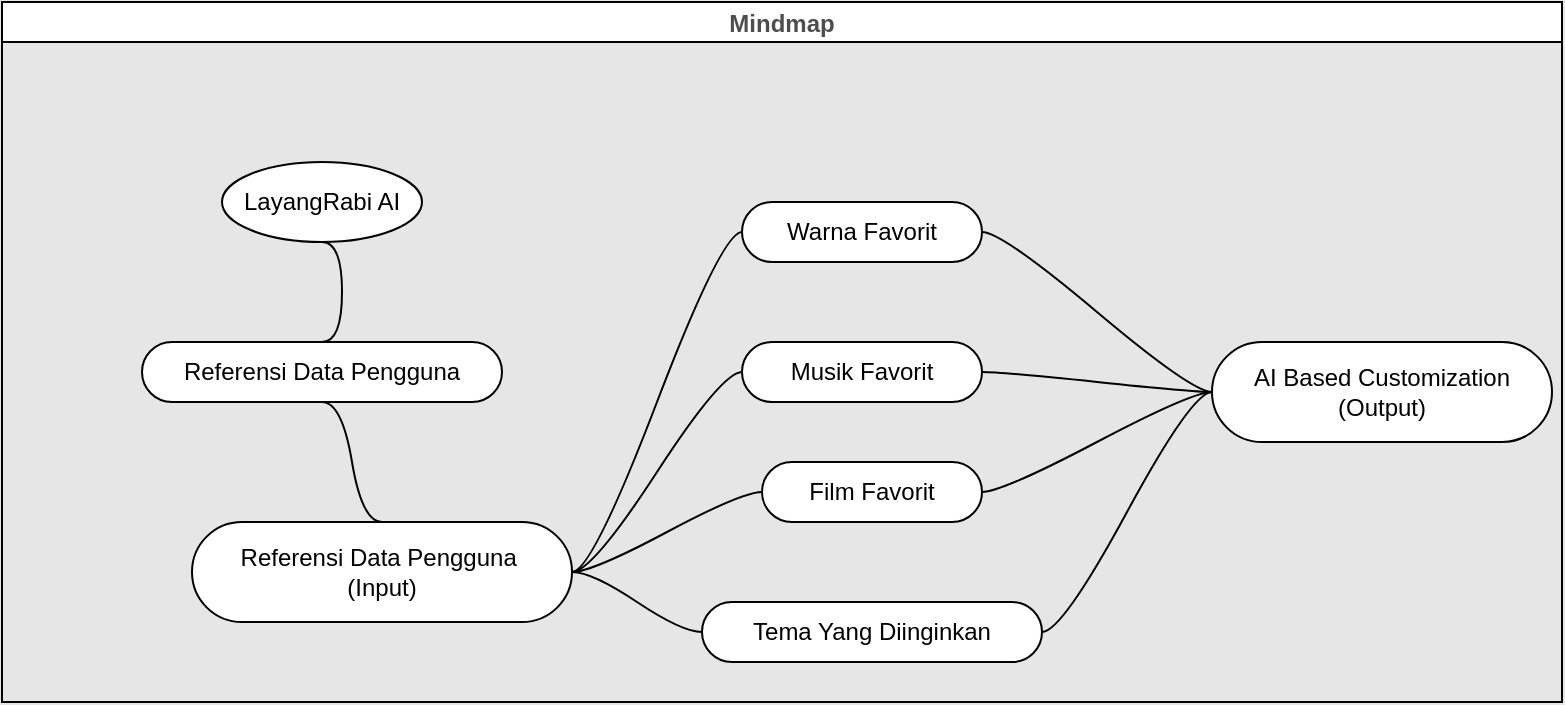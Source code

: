 <mxfile version="22.1.5" type="github">
  <diagram name="Page-1" id="UQfQh1v6JwxMXf1f5g66">
    <mxGraphModel dx="1560" dy="1549" grid="1" gridSize="10" guides="1" tooltips="1" connect="1" arrows="1" fold="1" page="1" pageScale="1" pageWidth="827" pageHeight="1169" background="#E6E6E6" math="0" shadow="0">
      <root>
        <mxCell id="0" />
        <mxCell id="1" parent="0" />
        <mxCell id="a6ZQAV9WoeV4s8uq9TPd-3" value="Mindmap" style="swimlane;startSize=20;horizontal=1;containerType=tree;fontColor=#4D4D4D;" parent="1" vertex="1">
          <mxGeometry x="-110" y="-50" width="780" height="350" as="geometry" />
        </mxCell>
        <mxCell id="a6ZQAV9WoeV4s8uq9TPd-24" style="edgeStyle=entityRelationEdgeStyle;rounded=0;orthogonalLoop=1;jettySize=auto;html=1;startArrow=none;endArrow=none;segment=10;curved=1;sourcePerimeterSpacing=0;targetPerimeterSpacing=0;exitX=0.5;exitY=0;exitDx=0;exitDy=0;entryX=0.5;entryY=1;entryDx=0;entryDy=0;" parent="a6ZQAV9WoeV4s8uq9TPd-3" source="a6ZQAV9WoeV4s8uq9TPd-16" target="a6ZQAV9WoeV4s8uq9TPd-8" edge="1">
          <mxGeometry relative="1" as="geometry">
            <mxPoint x="90" y="240" as="sourcePoint" />
            <mxPoint x="150" y="140" as="targetPoint" />
            <Array as="points">
              <mxPoint x="100" y="200" />
              <mxPoint x="70" y="190" />
              <mxPoint x="170" y="180" />
            </Array>
          </mxGeometry>
        </mxCell>
        <mxCell id="a6ZQAV9WoeV4s8uq9TPd-16" value="Referensi Data Pengguna" style="whiteSpace=wrap;html=1;rounded=1;arcSize=50;align=center;verticalAlign=middle;strokeWidth=1;autosize=1;spacing=4;treeFolding=1;treeMoving=1;newEdgeStyle={&quot;edgeStyle&quot;:&quot;entityRelationEdgeStyle&quot;,&quot;startArrow&quot;:&quot;none&quot;,&quot;endArrow&quot;:&quot;none&quot;,&quot;segment&quot;:10,&quot;curved&quot;:1,&quot;sourcePerimeterSpacing&quot;:0,&quot;targetPerimeterSpacing&quot;:0};" parent="a6ZQAV9WoeV4s8uq9TPd-3" vertex="1">
          <mxGeometry x="70" y="170" width="180" height="30" as="geometry" />
        </mxCell>
        <mxCell id="a6ZQAV9WoeV4s8uq9TPd-14" value="Musik Favorit" style="whiteSpace=wrap;html=1;rounded=1;arcSize=50;align=center;verticalAlign=middle;strokeWidth=1;autosize=1;spacing=4;treeFolding=1;treeMoving=1;newEdgeStyle={&quot;edgeStyle&quot;:&quot;entityRelationEdgeStyle&quot;,&quot;startArrow&quot;:&quot;none&quot;,&quot;endArrow&quot;:&quot;none&quot;,&quot;segment&quot;:10,&quot;curved&quot;:1,&quot;sourcePerimeterSpacing&quot;:0,&quot;targetPerimeterSpacing&quot;:0};" parent="a6ZQAV9WoeV4s8uq9TPd-3" vertex="1" collapsed="1">
          <mxGeometry x="370" y="170" width="120" height="30" as="geometry" />
        </mxCell>
        <mxCell id="a6ZQAV9WoeV4s8uq9TPd-13" value="" style="edgeStyle=entityRelationEdgeStyle;startArrow=none;endArrow=none;segment=10;curved=1;sourcePerimeterSpacing=0;targetPerimeterSpacing=0;rounded=0;exitX=1;exitY=0.5;exitDx=0;exitDy=0;" parent="a6ZQAV9WoeV4s8uq9TPd-3" source="B0tMutL0F_jbwEPgLARk-4" target="a6ZQAV9WoeV4s8uq9TPd-14" edge="1">
          <mxGeometry relative="1" as="geometry">
            <mxPoint x="290" as="sourcePoint" />
          </mxGeometry>
        </mxCell>
        <mxCell id="a6ZQAV9WoeV4s8uq9TPd-11" value="Film Favorit" style="whiteSpace=wrap;html=1;rounded=1;arcSize=50;align=center;verticalAlign=middle;strokeWidth=1;autosize=1;spacing=4;treeFolding=1;treeMoving=1;newEdgeStyle={&quot;edgeStyle&quot;:&quot;entityRelationEdgeStyle&quot;,&quot;startArrow&quot;:&quot;none&quot;,&quot;endArrow&quot;:&quot;none&quot;,&quot;segment&quot;:10,&quot;curved&quot;:1,&quot;sourcePerimeterSpacing&quot;:0,&quot;targetPerimeterSpacing&quot;:0};" parent="a6ZQAV9WoeV4s8uq9TPd-3" vertex="1">
          <mxGeometry x="380" y="230" width="110" height="30" as="geometry" />
        </mxCell>
        <mxCell id="a6ZQAV9WoeV4s8uq9TPd-15" value="" style="edgeStyle=entityRelationEdgeStyle;startArrow=none;endArrow=none;segment=10;curved=1;sourcePerimeterSpacing=0;targetPerimeterSpacing=0;rounded=0;exitX=1;exitY=0.5;exitDx=0;exitDy=0;" parent="a6ZQAV9WoeV4s8uq9TPd-3" source="B0tMutL0F_jbwEPgLARk-4" target="a6ZQAV9WoeV4s8uq9TPd-11" edge="1">
          <mxGeometry relative="1" as="geometry">
            <mxPoint x="550" y="70" as="sourcePoint" />
            <Array as="points">
              <mxPoint x="390" y="290" />
            </Array>
          </mxGeometry>
        </mxCell>
        <mxCell id="a6ZQAV9WoeV4s8uq9TPd-19" value="Warna Favorit" style="whiteSpace=wrap;html=1;rounded=1;arcSize=50;align=center;verticalAlign=middle;strokeWidth=1;autosize=1;spacing=4;treeFolding=1;treeMoving=1;newEdgeStyle={&quot;edgeStyle&quot;:&quot;entityRelationEdgeStyle&quot;,&quot;startArrow&quot;:&quot;none&quot;,&quot;endArrow&quot;:&quot;none&quot;,&quot;segment&quot;:10,&quot;curved&quot;:1,&quot;sourcePerimeterSpacing&quot;:0,&quot;targetPerimeterSpacing&quot;:0};" parent="a6ZQAV9WoeV4s8uq9TPd-3" vertex="1">
          <mxGeometry x="370" y="100" width="120" height="30" as="geometry" />
        </mxCell>
        <mxCell id="a6ZQAV9WoeV4s8uq9TPd-18" value="" style="edgeStyle=entityRelationEdgeStyle;startArrow=none;endArrow=none;segment=10;curved=1;sourcePerimeterSpacing=0;targetPerimeterSpacing=0;rounded=0;exitX=1;exitY=0.5;exitDx=0;exitDy=0;" parent="a6ZQAV9WoeV4s8uq9TPd-3" source="B0tMutL0F_jbwEPgLARk-4" target="a6ZQAV9WoeV4s8uq9TPd-19" edge="1">
          <mxGeometry relative="1" as="geometry">
            <mxPoint x="590" y="110" as="sourcePoint" />
          </mxGeometry>
        </mxCell>
        <mxCell id="a6ZQAV9WoeV4s8uq9TPd-25" value="" style="edgeStyle=entityRelationEdgeStyle;rounded=0;orthogonalLoop=1;jettySize=auto;html=1;startArrow=none;endArrow=none;segment=10;curved=1;sourcePerimeterSpacing=0;targetPerimeterSpacing=0;exitX=1;exitY=0.5;exitDx=0;exitDy=0;" parent="a6ZQAV9WoeV4s8uq9TPd-3" source="B0tMutL0F_jbwEPgLARk-4" target="a6ZQAV9WoeV4s8uq9TPd-26" edge="1">
          <mxGeometry relative="1" as="geometry">
            <Array as="points">
              <mxPoint x="350" y="300" />
              <mxPoint x="200" y="270" />
            </Array>
          </mxGeometry>
        </mxCell>
        <mxCell id="a6ZQAV9WoeV4s8uq9TPd-26" value="Tema Yang Diinginkan" style="whiteSpace=wrap;html=1;rounded=1;arcSize=50;align=center;verticalAlign=middle;strokeWidth=1;autosize=1;spacing=4;treeFolding=1;treeMoving=1;newEdgeStyle={&quot;edgeStyle&quot;:&quot;entityRelationEdgeStyle&quot;,&quot;startArrow&quot;:&quot;none&quot;,&quot;endArrow&quot;:&quot;none&quot;,&quot;segment&quot;:10,&quot;curved&quot;:1,&quot;sourcePerimeterSpacing&quot;:0,&quot;targetPerimeterSpacing&quot;:0};" parent="a6ZQAV9WoeV4s8uq9TPd-3" vertex="1">
          <mxGeometry x="350" y="300" width="170" height="30" as="geometry" />
        </mxCell>
        <mxCell id="a6ZQAV9WoeV4s8uq9TPd-21" value="AI Based&amp;nbsp;Customization&lt;br&gt;(Output)" style="whiteSpace=wrap;html=1;rounded=1;arcSize=50;align=center;verticalAlign=middle;strokeWidth=1;autosize=1;spacing=4;treeFolding=1;treeMoving=1;newEdgeStyle={&quot;edgeStyle&quot;:&quot;entityRelationEdgeStyle&quot;,&quot;startArrow&quot;:&quot;none&quot;,&quot;endArrow&quot;:&quot;none&quot;,&quot;segment&quot;:10,&quot;curved&quot;:1,&quot;sourcePerimeterSpacing&quot;:0,&quot;targetPerimeterSpacing&quot;:0};" parent="a6ZQAV9WoeV4s8uq9TPd-3" vertex="1" collapsed="1">
          <mxGeometry x="605" y="170" width="170" height="50" as="geometry" />
        </mxCell>
        <mxCell id="a6ZQAV9WoeV4s8uq9TPd-20" value="" style="edgeStyle=entityRelationEdgeStyle;startArrow=none;endArrow=none;segment=10;curved=1;sourcePerimeterSpacing=0;targetPerimeterSpacing=0;rounded=0;entryX=0;entryY=0.5;entryDx=0;entryDy=0;" parent="a6ZQAV9WoeV4s8uq9TPd-3" source="a6ZQAV9WoeV4s8uq9TPd-14" target="a6ZQAV9WoeV4s8uq9TPd-21" edge="1">
          <mxGeometry relative="1" as="geometry">
            <mxPoint x="380" y="145" as="sourcePoint" />
          </mxGeometry>
        </mxCell>
        <mxCell id="a6ZQAV9WoeV4s8uq9TPd-22" style="edgeStyle=entityRelationEdgeStyle;rounded=0;orthogonalLoop=1;jettySize=auto;html=1;startArrow=none;endArrow=none;segment=10;curved=1;sourcePerimeterSpacing=0;targetPerimeterSpacing=0;" parent="a6ZQAV9WoeV4s8uq9TPd-3" source="a6ZQAV9WoeV4s8uq9TPd-11" target="a6ZQAV9WoeV4s8uq9TPd-21" edge="1">
          <mxGeometry relative="1" as="geometry" />
        </mxCell>
        <mxCell id="a6ZQAV9WoeV4s8uq9TPd-23" style="edgeStyle=entityRelationEdgeStyle;rounded=0;orthogonalLoop=1;jettySize=auto;html=1;startArrow=none;endArrow=none;segment=10;curved=1;sourcePerimeterSpacing=0;targetPerimeterSpacing=0;" parent="a6ZQAV9WoeV4s8uq9TPd-3" source="a6ZQAV9WoeV4s8uq9TPd-19" target="a6ZQAV9WoeV4s8uq9TPd-21" edge="1">
          <mxGeometry relative="1" as="geometry" />
        </mxCell>
        <mxCell id="4E_IpwTKP6DfUhpd0Ovg-1" style="edgeStyle=entityRelationEdgeStyle;rounded=0;orthogonalLoop=1;jettySize=auto;html=1;startArrow=none;endArrow=none;segment=10;curved=1;sourcePerimeterSpacing=0;targetPerimeterSpacing=0;exitX=1;exitY=0.5;exitDx=0;exitDy=0;entryX=0;entryY=0.5;entryDx=0;entryDy=0;" parent="a6ZQAV9WoeV4s8uq9TPd-3" source="a6ZQAV9WoeV4s8uq9TPd-26" target="a6ZQAV9WoeV4s8uq9TPd-21" edge="1">
          <mxGeometry relative="1" as="geometry">
            <mxPoint x="270" y="285" as="sourcePoint" />
            <Array as="points">
              <mxPoint x="240" y="300" />
            </Array>
          </mxGeometry>
        </mxCell>
        <mxCell id="a6ZQAV9WoeV4s8uq9TPd-8" value="LayangRabi AI" style="ellipse;whiteSpace=wrap;html=1;align=center;treeFolding=1;treeMoving=1;newEdgeStyle={&quot;edgeStyle&quot;:&quot;entityRelationEdgeStyle&quot;,&quot;startArrow&quot;:&quot;none&quot;,&quot;endArrow&quot;:&quot;none&quot;,&quot;segment&quot;:10,&quot;curved&quot;:1,&quot;sourcePerimeterSpacing&quot;:0,&quot;targetPerimeterSpacing&quot;:0};" parent="a6ZQAV9WoeV4s8uq9TPd-3" vertex="1">
          <mxGeometry x="110" y="80" width="100" height="40" as="geometry" />
        </mxCell>
        <mxCell id="B0tMutL0F_jbwEPgLARk-3" value="" style="edgeStyle=entityRelationEdgeStyle;rounded=0;orthogonalLoop=1;jettySize=auto;html=1;startArrow=none;endArrow=none;segment=10;curved=1;sourcePerimeterSpacing=0;targetPerimeterSpacing=0;entryX=0.5;entryY=0;entryDx=0;entryDy=0;exitX=0.5;exitY=1;exitDx=0;exitDy=0;" edge="1" source="a6ZQAV9WoeV4s8uq9TPd-16" target="B0tMutL0F_jbwEPgLARk-4" parent="a6ZQAV9WoeV4s8uq9TPd-3">
          <mxGeometry relative="1" as="geometry" />
        </mxCell>
        <mxCell id="B0tMutL0F_jbwEPgLARk-4" value="Referensi Data Pengguna&amp;nbsp;&lt;br&gt;(Input)" style="whiteSpace=wrap;html=1;rounded=1;arcSize=50;align=center;verticalAlign=middle;strokeWidth=1;autosize=1;spacing=4;treeFolding=1;treeMoving=1;newEdgeStyle={&quot;edgeStyle&quot;:&quot;entityRelationEdgeStyle&quot;,&quot;startArrow&quot;:&quot;none&quot;,&quot;endArrow&quot;:&quot;none&quot;,&quot;segment&quot;:10,&quot;curved&quot;:1,&quot;sourcePerimeterSpacing&quot;:0,&quot;targetPerimeterSpacing&quot;:0};" vertex="1" parent="a6ZQAV9WoeV4s8uq9TPd-3">
          <mxGeometry x="95" y="260" width="190" height="50" as="geometry" />
        </mxCell>
      </root>
    </mxGraphModel>
  </diagram>
</mxfile>
